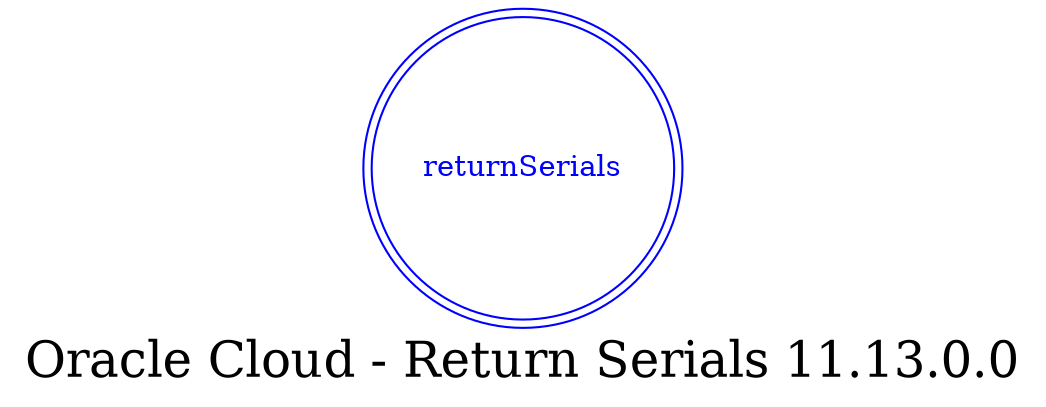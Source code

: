digraph LexiconGraph {
graph[label="Oracle Cloud - Return Serials 11.13.0.0", fontsize=24]
splines=true
"returnSerials" [color=blue, fontcolor=blue, shape=doublecircle]
}
